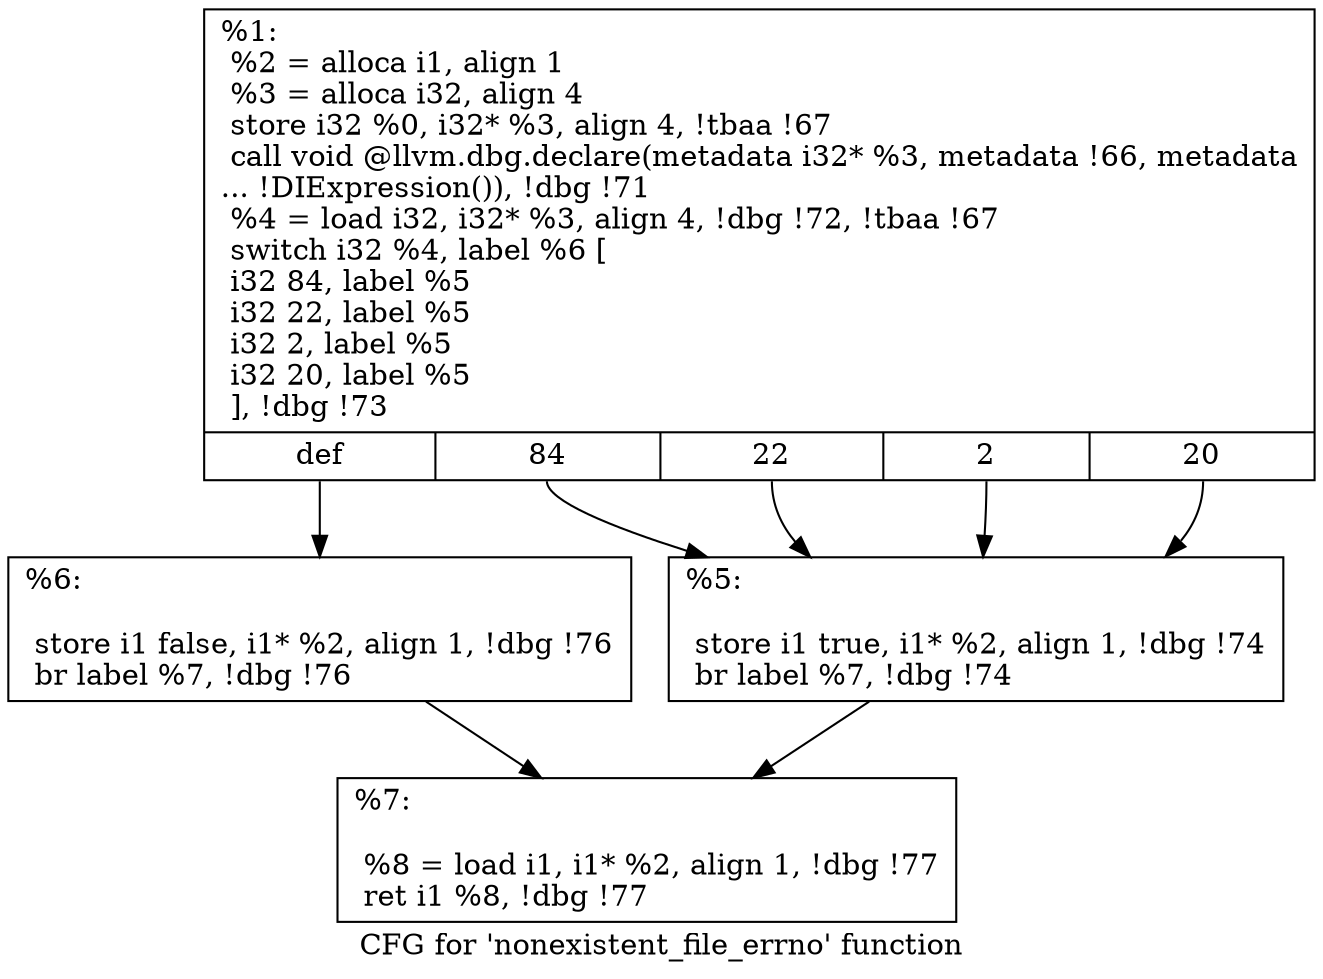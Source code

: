 digraph "CFG for 'nonexistent_file_errno' function" {
	label="CFG for 'nonexistent_file_errno' function";

	Node0x1fda180 [shape=record,label="{%1:\l  %2 = alloca i1, align 1\l  %3 = alloca i32, align 4\l  store i32 %0, i32* %3, align 4, !tbaa !67\l  call void @llvm.dbg.declare(metadata i32* %3, metadata !66, metadata\l... !DIExpression()), !dbg !71\l  %4 = load i32, i32* %3, align 4, !dbg !72, !tbaa !67\l  switch i32 %4, label %6 [\l    i32 84, label %5\l    i32 22, label %5\l    i32 2, label %5\l    i32 20, label %5\l  ], !dbg !73\l|{<s0>def|<s1>84|<s2>22|<s3>2|<s4>20}}"];
	Node0x1fda180:s0 -> Node0x1fda280;
	Node0x1fda180:s1 -> Node0x1fda230;
	Node0x1fda180:s2 -> Node0x1fda230;
	Node0x1fda180:s3 -> Node0x1fda230;
	Node0x1fda180:s4 -> Node0x1fda230;
	Node0x1fda230 [shape=record,label="{%5:\l\l  store i1 true, i1* %2, align 1, !dbg !74\l  br label %7, !dbg !74\l}"];
	Node0x1fda230 -> Node0x1fda2d0;
	Node0x1fda280 [shape=record,label="{%6:\l\l  store i1 false, i1* %2, align 1, !dbg !76\l  br label %7, !dbg !76\l}"];
	Node0x1fda280 -> Node0x1fda2d0;
	Node0x1fda2d0 [shape=record,label="{%7:\l\l  %8 = load i1, i1* %2, align 1, !dbg !77\l  ret i1 %8, !dbg !77\l}"];
}
